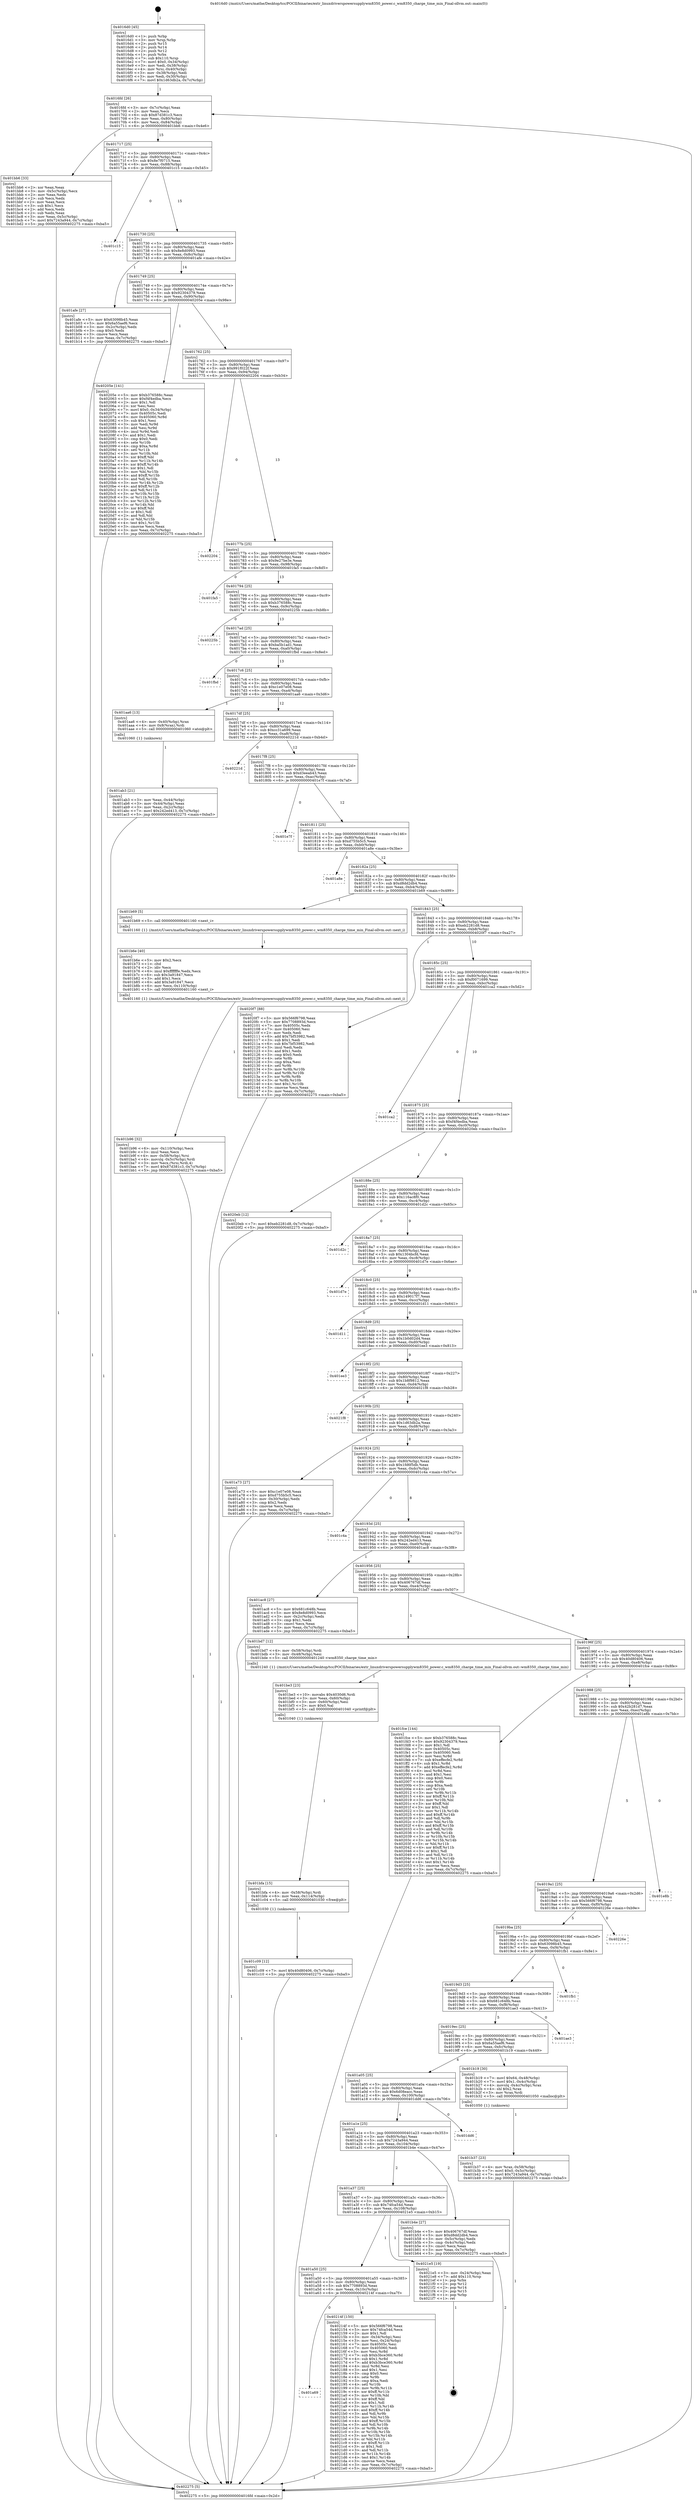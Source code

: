 digraph "0x4016d0" {
  label = "0x4016d0 (/mnt/c/Users/mathe/Desktop/tcc/POCII/binaries/extr_linuxdriverspowersupplywm8350_power.c_wm8350_charge_time_min_Final-ollvm.out::main(0))"
  labelloc = "t"
  node[shape=record]

  Entry [label="",width=0.3,height=0.3,shape=circle,fillcolor=black,style=filled]
  "0x4016fd" [label="{
     0x4016fd [26]\l
     | [instrs]\l
     &nbsp;&nbsp;0x4016fd \<+3\>: mov -0x7c(%rbp),%eax\l
     &nbsp;&nbsp;0x401700 \<+2\>: mov %eax,%ecx\l
     &nbsp;&nbsp;0x401702 \<+6\>: sub $0x87d381c3,%ecx\l
     &nbsp;&nbsp;0x401708 \<+3\>: mov %eax,-0x80(%rbp)\l
     &nbsp;&nbsp;0x40170b \<+6\>: mov %ecx,-0x84(%rbp)\l
     &nbsp;&nbsp;0x401711 \<+6\>: je 0000000000401bb6 \<main+0x4e6\>\l
  }"]
  "0x401bb6" [label="{
     0x401bb6 [33]\l
     | [instrs]\l
     &nbsp;&nbsp;0x401bb6 \<+2\>: xor %eax,%eax\l
     &nbsp;&nbsp;0x401bb8 \<+3\>: mov -0x5c(%rbp),%ecx\l
     &nbsp;&nbsp;0x401bbb \<+2\>: mov %eax,%edx\l
     &nbsp;&nbsp;0x401bbd \<+2\>: sub %ecx,%edx\l
     &nbsp;&nbsp;0x401bbf \<+2\>: mov %eax,%ecx\l
     &nbsp;&nbsp;0x401bc1 \<+3\>: sub $0x1,%ecx\l
     &nbsp;&nbsp;0x401bc4 \<+2\>: add %ecx,%edx\l
     &nbsp;&nbsp;0x401bc6 \<+2\>: sub %edx,%eax\l
     &nbsp;&nbsp;0x401bc8 \<+3\>: mov %eax,-0x5c(%rbp)\l
     &nbsp;&nbsp;0x401bcb \<+7\>: movl $0x7243a944,-0x7c(%rbp)\l
     &nbsp;&nbsp;0x401bd2 \<+5\>: jmp 0000000000402275 \<main+0xba5\>\l
  }"]
  "0x401717" [label="{
     0x401717 [25]\l
     | [instrs]\l
     &nbsp;&nbsp;0x401717 \<+5\>: jmp 000000000040171c \<main+0x4c\>\l
     &nbsp;&nbsp;0x40171c \<+3\>: mov -0x80(%rbp),%eax\l
     &nbsp;&nbsp;0x40171f \<+5\>: sub $0x8e7f0715,%eax\l
     &nbsp;&nbsp;0x401724 \<+6\>: mov %eax,-0x88(%rbp)\l
     &nbsp;&nbsp;0x40172a \<+6\>: je 0000000000401c15 \<main+0x545\>\l
  }"]
  Exit [label="",width=0.3,height=0.3,shape=circle,fillcolor=black,style=filled,peripheries=2]
  "0x401c15" [label="{
     0x401c15\l
  }", style=dashed]
  "0x401730" [label="{
     0x401730 [25]\l
     | [instrs]\l
     &nbsp;&nbsp;0x401730 \<+5\>: jmp 0000000000401735 \<main+0x65\>\l
     &nbsp;&nbsp;0x401735 \<+3\>: mov -0x80(%rbp),%eax\l
     &nbsp;&nbsp;0x401738 \<+5\>: sub $0x8e8d0993,%eax\l
     &nbsp;&nbsp;0x40173d \<+6\>: mov %eax,-0x8c(%rbp)\l
     &nbsp;&nbsp;0x401743 \<+6\>: je 0000000000401afe \<main+0x42e\>\l
  }"]
  "0x401a69" [label="{
     0x401a69\l
  }", style=dashed]
  "0x401afe" [label="{
     0x401afe [27]\l
     | [instrs]\l
     &nbsp;&nbsp;0x401afe \<+5\>: mov $0x63098b45,%eax\l
     &nbsp;&nbsp;0x401b03 \<+5\>: mov $0x6a55aef6,%ecx\l
     &nbsp;&nbsp;0x401b08 \<+3\>: mov -0x2c(%rbp),%edx\l
     &nbsp;&nbsp;0x401b0b \<+3\>: cmp $0x0,%edx\l
     &nbsp;&nbsp;0x401b0e \<+3\>: cmove %ecx,%eax\l
     &nbsp;&nbsp;0x401b11 \<+3\>: mov %eax,-0x7c(%rbp)\l
     &nbsp;&nbsp;0x401b14 \<+5\>: jmp 0000000000402275 \<main+0xba5\>\l
  }"]
  "0x401749" [label="{
     0x401749 [25]\l
     | [instrs]\l
     &nbsp;&nbsp;0x401749 \<+5\>: jmp 000000000040174e \<main+0x7e\>\l
     &nbsp;&nbsp;0x40174e \<+3\>: mov -0x80(%rbp),%eax\l
     &nbsp;&nbsp;0x401751 \<+5\>: sub $0x92304379,%eax\l
     &nbsp;&nbsp;0x401756 \<+6\>: mov %eax,-0x90(%rbp)\l
     &nbsp;&nbsp;0x40175c \<+6\>: je 000000000040205e \<main+0x98e\>\l
  }"]
  "0x40214f" [label="{
     0x40214f [150]\l
     | [instrs]\l
     &nbsp;&nbsp;0x40214f \<+5\>: mov $0x566f6798,%eax\l
     &nbsp;&nbsp;0x402154 \<+5\>: mov $0x74fca54d,%ecx\l
     &nbsp;&nbsp;0x402159 \<+2\>: mov $0x1,%dl\l
     &nbsp;&nbsp;0x40215b \<+3\>: mov -0x34(%rbp),%esi\l
     &nbsp;&nbsp;0x40215e \<+3\>: mov %esi,-0x24(%rbp)\l
     &nbsp;&nbsp;0x402161 \<+7\>: mov 0x40505c,%esi\l
     &nbsp;&nbsp;0x402168 \<+7\>: mov 0x405060,%edi\l
     &nbsp;&nbsp;0x40216f \<+3\>: mov %esi,%r8d\l
     &nbsp;&nbsp;0x402172 \<+7\>: sub $0xb3bce360,%r8d\l
     &nbsp;&nbsp;0x402179 \<+4\>: sub $0x1,%r8d\l
     &nbsp;&nbsp;0x40217d \<+7\>: add $0xb3bce360,%r8d\l
     &nbsp;&nbsp;0x402184 \<+4\>: imul %r8d,%esi\l
     &nbsp;&nbsp;0x402188 \<+3\>: and $0x1,%esi\l
     &nbsp;&nbsp;0x40218b \<+3\>: cmp $0x0,%esi\l
     &nbsp;&nbsp;0x40218e \<+4\>: sete %r9b\l
     &nbsp;&nbsp;0x402192 \<+3\>: cmp $0xa,%edi\l
     &nbsp;&nbsp;0x402195 \<+4\>: setl %r10b\l
     &nbsp;&nbsp;0x402199 \<+3\>: mov %r9b,%r11b\l
     &nbsp;&nbsp;0x40219c \<+4\>: xor $0xff,%r11b\l
     &nbsp;&nbsp;0x4021a0 \<+3\>: mov %r10b,%bl\l
     &nbsp;&nbsp;0x4021a3 \<+3\>: xor $0xff,%bl\l
     &nbsp;&nbsp;0x4021a6 \<+3\>: xor $0x1,%dl\l
     &nbsp;&nbsp;0x4021a9 \<+3\>: mov %r11b,%r14b\l
     &nbsp;&nbsp;0x4021ac \<+4\>: and $0xff,%r14b\l
     &nbsp;&nbsp;0x4021b0 \<+3\>: and %dl,%r9b\l
     &nbsp;&nbsp;0x4021b3 \<+3\>: mov %bl,%r15b\l
     &nbsp;&nbsp;0x4021b6 \<+4\>: and $0xff,%r15b\l
     &nbsp;&nbsp;0x4021ba \<+3\>: and %dl,%r10b\l
     &nbsp;&nbsp;0x4021bd \<+3\>: or %r9b,%r14b\l
     &nbsp;&nbsp;0x4021c0 \<+3\>: or %r10b,%r15b\l
     &nbsp;&nbsp;0x4021c3 \<+3\>: xor %r15b,%r14b\l
     &nbsp;&nbsp;0x4021c6 \<+3\>: or %bl,%r11b\l
     &nbsp;&nbsp;0x4021c9 \<+4\>: xor $0xff,%r11b\l
     &nbsp;&nbsp;0x4021cd \<+3\>: or $0x1,%dl\l
     &nbsp;&nbsp;0x4021d0 \<+3\>: and %dl,%r11b\l
     &nbsp;&nbsp;0x4021d3 \<+3\>: or %r11b,%r14b\l
     &nbsp;&nbsp;0x4021d6 \<+4\>: test $0x1,%r14b\l
     &nbsp;&nbsp;0x4021da \<+3\>: cmovne %ecx,%eax\l
     &nbsp;&nbsp;0x4021dd \<+3\>: mov %eax,-0x7c(%rbp)\l
     &nbsp;&nbsp;0x4021e0 \<+5\>: jmp 0000000000402275 \<main+0xba5\>\l
  }"]
  "0x40205e" [label="{
     0x40205e [141]\l
     | [instrs]\l
     &nbsp;&nbsp;0x40205e \<+5\>: mov $0xb376588c,%eax\l
     &nbsp;&nbsp;0x402063 \<+5\>: mov $0xf4f4edba,%ecx\l
     &nbsp;&nbsp;0x402068 \<+2\>: mov $0x1,%dl\l
     &nbsp;&nbsp;0x40206a \<+2\>: xor %esi,%esi\l
     &nbsp;&nbsp;0x40206c \<+7\>: movl $0x0,-0x34(%rbp)\l
     &nbsp;&nbsp;0x402073 \<+7\>: mov 0x40505c,%edi\l
     &nbsp;&nbsp;0x40207a \<+8\>: mov 0x405060,%r8d\l
     &nbsp;&nbsp;0x402082 \<+3\>: sub $0x1,%esi\l
     &nbsp;&nbsp;0x402085 \<+3\>: mov %edi,%r9d\l
     &nbsp;&nbsp;0x402088 \<+3\>: add %esi,%r9d\l
     &nbsp;&nbsp;0x40208b \<+4\>: imul %r9d,%edi\l
     &nbsp;&nbsp;0x40208f \<+3\>: and $0x1,%edi\l
     &nbsp;&nbsp;0x402092 \<+3\>: cmp $0x0,%edi\l
     &nbsp;&nbsp;0x402095 \<+4\>: sete %r10b\l
     &nbsp;&nbsp;0x402099 \<+4\>: cmp $0xa,%r8d\l
     &nbsp;&nbsp;0x40209d \<+4\>: setl %r11b\l
     &nbsp;&nbsp;0x4020a1 \<+3\>: mov %r10b,%bl\l
     &nbsp;&nbsp;0x4020a4 \<+3\>: xor $0xff,%bl\l
     &nbsp;&nbsp;0x4020a7 \<+3\>: mov %r11b,%r14b\l
     &nbsp;&nbsp;0x4020aa \<+4\>: xor $0xff,%r14b\l
     &nbsp;&nbsp;0x4020ae \<+3\>: xor $0x1,%dl\l
     &nbsp;&nbsp;0x4020b1 \<+3\>: mov %bl,%r15b\l
     &nbsp;&nbsp;0x4020b4 \<+4\>: and $0xff,%r15b\l
     &nbsp;&nbsp;0x4020b8 \<+3\>: and %dl,%r10b\l
     &nbsp;&nbsp;0x4020bb \<+3\>: mov %r14b,%r12b\l
     &nbsp;&nbsp;0x4020be \<+4\>: and $0xff,%r12b\l
     &nbsp;&nbsp;0x4020c2 \<+3\>: and %dl,%r11b\l
     &nbsp;&nbsp;0x4020c5 \<+3\>: or %r10b,%r15b\l
     &nbsp;&nbsp;0x4020c8 \<+3\>: or %r11b,%r12b\l
     &nbsp;&nbsp;0x4020cb \<+3\>: xor %r12b,%r15b\l
     &nbsp;&nbsp;0x4020ce \<+3\>: or %r14b,%bl\l
     &nbsp;&nbsp;0x4020d1 \<+3\>: xor $0xff,%bl\l
     &nbsp;&nbsp;0x4020d4 \<+3\>: or $0x1,%dl\l
     &nbsp;&nbsp;0x4020d7 \<+2\>: and %dl,%bl\l
     &nbsp;&nbsp;0x4020d9 \<+3\>: or %bl,%r15b\l
     &nbsp;&nbsp;0x4020dc \<+4\>: test $0x1,%r15b\l
     &nbsp;&nbsp;0x4020e0 \<+3\>: cmovne %ecx,%eax\l
     &nbsp;&nbsp;0x4020e3 \<+3\>: mov %eax,-0x7c(%rbp)\l
     &nbsp;&nbsp;0x4020e6 \<+5\>: jmp 0000000000402275 \<main+0xba5\>\l
  }"]
  "0x401762" [label="{
     0x401762 [25]\l
     | [instrs]\l
     &nbsp;&nbsp;0x401762 \<+5\>: jmp 0000000000401767 \<main+0x97\>\l
     &nbsp;&nbsp;0x401767 \<+3\>: mov -0x80(%rbp),%eax\l
     &nbsp;&nbsp;0x40176a \<+5\>: sub $0x991f022f,%eax\l
     &nbsp;&nbsp;0x40176f \<+6\>: mov %eax,-0x94(%rbp)\l
     &nbsp;&nbsp;0x401775 \<+6\>: je 0000000000402204 \<main+0xb34\>\l
  }"]
  "0x401a50" [label="{
     0x401a50 [25]\l
     | [instrs]\l
     &nbsp;&nbsp;0x401a50 \<+5\>: jmp 0000000000401a55 \<main+0x385\>\l
     &nbsp;&nbsp;0x401a55 \<+3\>: mov -0x80(%rbp),%eax\l
     &nbsp;&nbsp;0x401a58 \<+5\>: sub $0x7708893d,%eax\l
     &nbsp;&nbsp;0x401a5d \<+6\>: mov %eax,-0x10c(%rbp)\l
     &nbsp;&nbsp;0x401a63 \<+6\>: je 000000000040214f \<main+0xa7f\>\l
  }"]
  "0x402204" [label="{
     0x402204\l
  }", style=dashed]
  "0x40177b" [label="{
     0x40177b [25]\l
     | [instrs]\l
     &nbsp;&nbsp;0x40177b \<+5\>: jmp 0000000000401780 \<main+0xb0\>\l
     &nbsp;&nbsp;0x401780 \<+3\>: mov -0x80(%rbp),%eax\l
     &nbsp;&nbsp;0x401783 \<+5\>: sub $0x9e27be3e,%eax\l
     &nbsp;&nbsp;0x401788 \<+6\>: mov %eax,-0x98(%rbp)\l
     &nbsp;&nbsp;0x40178e \<+6\>: je 0000000000401fa5 \<main+0x8d5\>\l
  }"]
  "0x4021e5" [label="{
     0x4021e5 [19]\l
     | [instrs]\l
     &nbsp;&nbsp;0x4021e5 \<+3\>: mov -0x24(%rbp),%eax\l
     &nbsp;&nbsp;0x4021e8 \<+7\>: add $0x110,%rsp\l
     &nbsp;&nbsp;0x4021ef \<+1\>: pop %rbx\l
     &nbsp;&nbsp;0x4021f0 \<+2\>: pop %r12\l
     &nbsp;&nbsp;0x4021f2 \<+2\>: pop %r14\l
     &nbsp;&nbsp;0x4021f4 \<+2\>: pop %r15\l
     &nbsp;&nbsp;0x4021f6 \<+1\>: pop %rbp\l
     &nbsp;&nbsp;0x4021f7 \<+1\>: ret\l
  }"]
  "0x401fa5" [label="{
     0x401fa5\l
  }", style=dashed]
  "0x401794" [label="{
     0x401794 [25]\l
     | [instrs]\l
     &nbsp;&nbsp;0x401794 \<+5\>: jmp 0000000000401799 \<main+0xc9\>\l
     &nbsp;&nbsp;0x401799 \<+3\>: mov -0x80(%rbp),%eax\l
     &nbsp;&nbsp;0x40179c \<+5\>: sub $0xb376588c,%eax\l
     &nbsp;&nbsp;0x4017a1 \<+6\>: mov %eax,-0x9c(%rbp)\l
     &nbsp;&nbsp;0x4017a7 \<+6\>: je 000000000040225b \<main+0xb8b\>\l
  }"]
  "0x401c09" [label="{
     0x401c09 [12]\l
     | [instrs]\l
     &nbsp;&nbsp;0x401c09 \<+7\>: movl $0x40d80406,-0x7c(%rbp)\l
     &nbsp;&nbsp;0x401c10 \<+5\>: jmp 0000000000402275 \<main+0xba5\>\l
  }"]
  "0x40225b" [label="{
     0x40225b\l
  }", style=dashed]
  "0x4017ad" [label="{
     0x4017ad [25]\l
     | [instrs]\l
     &nbsp;&nbsp;0x4017ad \<+5\>: jmp 00000000004017b2 \<main+0xe2\>\l
     &nbsp;&nbsp;0x4017b2 \<+3\>: mov -0x80(%rbp),%eax\l
     &nbsp;&nbsp;0x4017b5 \<+5\>: sub $0xba5b1ad1,%eax\l
     &nbsp;&nbsp;0x4017ba \<+6\>: mov %eax,-0xa0(%rbp)\l
     &nbsp;&nbsp;0x4017c0 \<+6\>: je 0000000000401fbd \<main+0x8ed\>\l
  }"]
  "0x401bfa" [label="{
     0x401bfa [15]\l
     | [instrs]\l
     &nbsp;&nbsp;0x401bfa \<+4\>: mov -0x58(%rbp),%rdi\l
     &nbsp;&nbsp;0x401bfe \<+6\>: mov %eax,-0x114(%rbp)\l
     &nbsp;&nbsp;0x401c04 \<+5\>: call 0000000000401030 \<free@plt\>\l
     | [calls]\l
     &nbsp;&nbsp;0x401030 \{1\} (unknown)\l
  }"]
  "0x401fbd" [label="{
     0x401fbd\l
  }", style=dashed]
  "0x4017c6" [label="{
     0x4017c6 [25]\l
     | [instrs]\l
     &nbsp;&nbsp;0x4017c6 \<+5\>: jmp 00000000004017cb \<main+0xfb\>\l
     &nbsp;&nbsp;0x4017cb \<+3\>: mov -0x80(%rbp),%eax\l
     &nbsp;&nbsp;0x4017ce \<+5\>: sub $0xc1e07e08,%eax\l
     &nbsp;&nbsp;0x4017d3 \<+6\>: mov %eax,-0xa4(%rbp)\l
     &nbsp;&nbsp;0x4017d9 \<+6\>: je 0000000000401aa6 \<main+0x3d6\>\l
  }"]
  "0x401be3" [label="{
     0x401be3 [23]\l
     | [instrs]\l
     &nbsp;&nbsp;0x401be3 \<+10\>: movabs $0x4030d6,%rdi\l
     &nbsp;&nbsp;0x401bed \<+3\>: mov %eax,-0x60(%rbp)\l
     &nbsp;&nbsp;0x401bf0 \<+3\>: mov -0x60(%rbp),%esi\l
     &nbsp;&nbsp;0x401bf3 \<+2\>: mov $0x0,%al\l
     &nbsp;&nbsp;0x401bf5 \<+5\>: call 0000000000401040 \<printf@plt\>\l
     | [calls]\l
     &nbsp;&nbsp;0x401040 \{1\} (unknown)\l
  }"]
  "0x401aa6" [label="{
     0x401aa6 [13]\l
     | [instrs]\l
     &nbsp;&nbsp;0x401aa6 \<+4\>: mov -0x40(%rbp),%rax\l
     &nbsp;&nbsp;0x401aaa \<+4\>: mov 0x8(%rax),%rdi\l
     &nbsp;&nbsp;0x401aae \<+5\>: call 0000000000401060 \<atoi@plt\>\l
     | [calls]\l
     &nbsp;&nbsp;0x401060 \{1\} (unknown)\l
  }"]
  "0x4017df" [label="{
     0x4017df [25]\l
     | [instrs]\l
     &nbsp;&nbsp;0x4017df \<+5\>: jmp 00000000004017e4 \<main+0x114\>\l
     &nbsp;&nbsp;0x4017e4 \<+3\>: mov -0x80(%rbp),%eax\l
     &nbsp;&nbsp;0x4017e7 \<+5\>: sub $0xcc31a699,%eax\l
     &nbsp;&nbsp;0x4017ec \<+6\>: mov %eax,-0xa8(%rbp)\l
     &nbsp;&nbsp;0x4017f2 \<+6\>: je 000000000040221d \<main+0xb4d\>\l
  }"]
  "0x401b96" [label="{
     0x401b96 [32]\l
     | [instrs]\l
     &nbsp;&nbsp;0x401b96 \<+6\>: mov -0x110(%rbp),%ecx\l
     &nbsp;&nbsp;0x401b9c \<+3\>: imul %eax,%ecx\l
     &nbsp;&nbsp;0x401b9f \<+4\>: mov -0x58(%rbp),%rsi\l
     &nbsp;&nbsp;0x401ba3 \<+4\>: movslq -0x5c(%rbp),%rdi\l
     &nbsp;&nbsp;0x401ba7 \<+3\>: mov %ecx,(%rsi,%rdi,4)\l
     &nbsp;&nbsp;0x401baa \<+7\>: movl $0x87d381c3,-0x7c(%rbp)\l
     &nbsp;&nbsp;0x401bb1 \<+5\>: jmp 0000000000402275 \<main+0xba5\>\l
  }"]
  "0x40221d" [label="{
     0x40221d\l
  }", style=dashed]
  "0x4017f8" [label="{
     0x4017f8 [25]\l
     | [instrs]\l
     &nbsp;&nbsp;0x4017f8 \<+5\>: jmp 00000000004017fd \<main+0x12d\>\l
     &nbsp;&nbsp;0x4017fd \<+3\>: mov -0x80(%rbp),%eax\l
     &nbsp;&nbsp;0x401800 \<+5\>: sub $0xd3eeab43,%eax\l
     &nbsp;&nbsp;0x401805 \<+6\>: mov %eax,-0xac(%rbp)\l
     &nbsp;&nbsp;0x40180b \<+6\>: je 0000000000401e7f \<main+0x7af\>\l
  }"]
  "0x401b6e" [label="{
     0x401b6e [40]\l
     | [instrs]\l
     &nbsp;&nbsp;0x401b6e \<+5\>: mov $0x2,%ecx\l
     &nbsp;&nbsp;0x401b73 \<+1\>: cltd\l
     &nbsp;&nbsp;0x401b74 \<+2\>: idiv %ecx\l
     &nbsp;&nbsp;0x401b76 \<+6\>: imul $0xfffffffe,%edx,%ecx\l
     &nbsp;&nbsp;0x401b7c \<+6\>: sub $0x3a91847,%ecx\l
     &nbsp;&nbsp;0x401b82 \<+3\>: add $0x1,%ecx\l
     &nbsp;&nbsp;0x401b85 \<+6\>: add $0x3a91847,%ecx\l
     &nbsp;&nbsp;0x401b8b \<+6\>: mov %ecx,-0x110(%rbp)\l
     &nbsp;&nbsp;0x401b91 \<+5\>: call 0000000000401160 \<next_i\>\l
     | [calls]\l
     &nbsp;&nbsp;0x401160 \{1\} (/mnt/c/Users/mathe/Desktop/tcc/POCII/binaries/extr_linuxdriverspowersupplywm8350_power.c_wm8350_charge_time_min_Final-ollvm.out::next_i)\l
  }"]
  "0x401e7f" [label="{
     0x401e7f\l
  }", style=dashed]
  "0x401811" [label="{
     0x401811 [25]\l
     | [instrs]\l
     &nbsp;&nbsp;0x401811 \<+5\>: jmp 0000000000401816 \<main+0x146\>\l
     &nbsp;&nbsp;0x401816 \<+3\>: mov -0x80(%rbp),%eax\l
     &nbsp;&nbsp;0x401819 \<+5\>: sub $0xd755b5c5,%eax\l
     &nbsp;&nbsp;0x40181e \<+6\>: mov %eax,-0xb0(%rbp)\l
     &nbsp;&nbsp;0x401824 \<+6\>: je 0000000000401a8e \<main+0x3be\>\l
  }"]
  "0x401a37" [label="{
     0x401a37 [25]\l
     | [instrs]\l
     &nbsp;&nbsp;0x401a37 \<+5\>: jmp 0000000000401a3c \<main+0x36c\>\l
     &nbsp;&nbsp;0x401a3c \<+3\>: mov -0x80(%rbp),%eax\l
     &nbsp;&nbsp;0x401a3f \<+5\>: sub $0x74fca54d,%eax\l
     &nbsp;&nbsp;0x401a44 \<+6\>: mov %eax,-0x108(%rbp)\l
     &nbsp;&nbsp;0x401a4a \<+6\>: je 00000000004021e5 \<main+0xb15\>\l
  }"]
  "0x401a8e" [label="{
     0x401a8e\l
  }", style=dashed]
  "0x40182a" [label="{
     0x40182a [25]\l
     | [instrs]\l
     &nbsp;&nbsp;0x40182a \<+5\>: jmp 000000000040182f \<main+0x15f\>\l
     &nbsp;&nbsp;0x40182f \<+3\>: mov -0x80(%rbp),%eax\l
     &nbsp;&nbsp;0x401832 \<+5\>: sub $0xd8dd2db4,%eax\l
     &nbsp;&nbsp;0x401837 \<+6\>: mov %eax,-0xb4(%rbp)\l
     &nbsp;&nbsp;0x40183d \<+6\>: je 0000000000401b69 \<main+0x499\>\l
  }"]
  "0x401b4e" [label="{
     0x401b4e [27]\l
     | [instrs]\l
     &nbsp;&nbsp;0x401b4e \<+5\>: mov $0x406767df,%eax\l
     &nbsp;&nbsp;0x401b53 \<+5\>: mov $0xd8dd2db4,%ecx\l
     &nbsp;&nbsp;0x401b58 \<+3\>: mov -0x5c(%rbp),%edx\l
     &nbsp;&nbsp;0x401b5b \<+3\>: cmp -0x4c(%rbp),%edx\l
     &nbsp;&nbsp;0x401b5e \<+3\>: cmovl %ecx,%eax\l
     &nbsp;&nbsp;0x401b61 \<+3\>: mov %eax,-0x7c(%rbp)\l
     &nbsp;&nbsp;0x401b64 \<+5\>: jmp 0000000000402275 \<main+0xba5\>\l
  }"]
  "0x401b69" [label="{
     0x401b69 [5]\l
     | [instrs]\l
     &nbsp;&nbsp;0x401b69 \<+5\>: call 0000000000401160 \<next_i\>\l
     | [calls]\l
     &nbsp;&nbsp;0x401160 \{1\} (/mnt/c/Users/mathe/Desktop/tcc/POCII/binaries/extr_linuxdriverspowersupplywm8350_power.c_wm8350_charge_time_min_Final-ollvm.out::next_i)\l
  }"]
  "0x401843" [label="{
     0x401843 [25]\l
     | [instrs]\l
     &nbsp;&nbsp;0x401843 \<+5\>: jmp 0000000000401848 \<main+0x178\>\l
     &nbsp;&nbsp;0x401848 \<+3\>: mov -0x80(%rbp),%eax\l
     &nbsp;&nbsp;0x40184b \<+5\>: sub $0xeb2281d8,%eax\l
     &nbsp;&nbsp;0x401850 \<+6\>: mov %eax,-0xb8(%rbp)\l
     &nbsp;&nbsp;0x401856 \<+6\>: je 00000000004020f7 \<main+0xa27\>\l
  }"]
  "0x401a1e" [label="{
     0x401a1e [25]\l
     | [instrs]\l
     &nbsp;&nbsp;0x401a1e \<+5\>: jmp 0000000000401a23 \<main+0x353\>\l
     &nbsp;&nbsp;0x401a23 \<+3\>: mov -0x80(%rbp),%eax\l
     &nbsp;&nbsp;0x401a26 \<+5\>: sub $0x7243a944,%eax\l
     &nbsp;&nbsp;0x401a2b \<+6\>: mov %eax,-0x104(%rbp)\l
     &nbsp;&nbsp;0x401a31 \<+6\>: je 0000000000401b4e \<main+0x47e\>\l
  }"]
  "0x4020f7" [label="{
     0x4020f7 [88]\l
     | [instrs]\l
     &nbsp;&nbsp;0x4020f7 \<+5\>: mov $0x566f6798,%eax\l
     &nbsp;&nbsp;0x4020fc \<+5\>: mov $0x7708893d,%ecx\l
     &nbsp;&nbsp;0x402101 \<+7\>: mov 0x40505c,%edx\l
     &nbsp;&nbsp;0x402108 \<+7\>: mov 0x405060,%esi\l
     &nbsp;&nbsp;0x40210f \<+2\>: mov %edx,%edi\l
     &nbsp;&nbsp;0x402111 \<+6\>: add $0x7bf53982,%edi\l
     &nbsp;&nbsp;0x402117 \<+3\>: sub $0x1,%edi\l
     &nbsp;&nbsp;0x40211a \<+6\>: sub $0x7bf53982,%edi\l
     &nbsp;&nbsp;0x402120 \<+3\>: imul %edi,%edx\l
     &nbsp;&nbsp;0x402123 \<+3\>: and $0x1,%edx\l
     &nbsp;&nbsp;0x402126 \<+3\>: cmp $0x0,%edx\l
     &nbsp;&nbsp;0x402129 \<+4\>: sete %r8b\l
     &nbsp;&nbsp;0x40212d \<+3\>: cmp $0xa,%esi\l
     &nbsp;&nbsp;0x402130 \<+4\>: setl %r9b\l
     &nbsp;&nbsp;0x402134 \<+3\>: mov %r8b,%r10b\l
     &nbsp;&nbsp;0x402137 \<+3\>: and %r9b,%r10b\l
     &nbsp;&nbsp;0x40213a \<+3\>: xor %r9b,%r8b\l
     &nbsp;&nbsp;0x40213d \<+3\>: or %r8b,%r10b\l
     &nbsp;&nbsp;0x402140 \<+4\>: test $0x1,%r10b\l
     &nbsp;&nbsp;0x402144 \<+3\>: cmovne %ecx,%eax\l
     &nbsp;&nbsp;0x402147 \<+3\>: mov %eax,-0x7c(%rbp)\l
     &nbsp;&nbsp;0x40214a \<+5\>: jmp 0000000000402275 \<main+0xba5\>\l
  }"]
  "0x40185c" [label="{
     0x40185c [25]\l
     | [instrs]\l
     &nbsp;&nbsp;0x40185c \<+5\>: jmp 0000000000401861 \<main+0x191\>\l
     &nbsp;&nbsp;0x401861 \<+3\>: mov -0x80(%rbp),%eax\l
     &nbsp;&nbsp;0x401864 \<+5\>: sub $0xf0071699,%eax\l
     &nbsp;&nbsp;0x401869 \<+6\>: mov %eax,-0xbc(%rbp)\l
     &nbsp;&nbsp;0x40186f \<+6\>: je 0000000000401ca2 \<main+0x5d2\>\l
  }"]
  "0x401dd6" [label="{
     0x401dd6\l
  }", style=dashed]
  "0x401ca2" [label="{
     0x401ca2\l
  }", style=dashed]
  "0x401875" [label="{
     0x401875 [25]\l
     | [instrs]\l
     &nbsp;&nbsp;0x401875 \<+5\>: jmp 000000000040187a \<main+0x1aa\>\l
     &nbsp;&nbsp;0x40187a \<+3\>: mov -0x80(%rbp),%eax\l
     &nbsp;&nbsp;0x40187d \<+5\>: sub $0xf4f4edba,%eax\l
     &nbsp;&nbsp;0x401882 \<+6\>: mov %eax,-0xc0(%rbp)\l
     &nbsp;&nbsp;0x401888 \<+6\>: je 00000000004020eb \<main+0xa1b\>\l
  }"]
  "0x401b37" [label="{
     0x401b37 [23]\l
     | [instrs]\l
     &nbsp;&nbsp;0x401b37 \<+4\>: mov %rax,-0x58(%rbp)\l
     &nbsp;&nbsp;0x401b3b \<+7\>: movl $0x0,-0x5c(%rbp)\l
     &nbsp;&nbsp;0x401b42 \<+7\>: movl $0x7243a944,-0x7c(%rbp)\l
     &nbsp;&nbsp;0x401b49 \<+5\>: jmp 0000000000402275 \<main+0xba5\>\l
  }"]
  "0x4020eb" [label="{
     0x4020eb [12]\l
     | [instrs]\l
     &nbsp;&nbsp;0x4020eb \<+7\>: movl $0xeb2281d8,-0x7c(%rbp)\l
     &nbsp;&nbsp;0x4020f2 \<+5\>: jmp 0000000000402275 \<main+0xba5\>\l
  }"]
  "0x40188e" [label="{
     0x40188e [25]\l
     | [instrs]\l
     &nbsp;&nbsp;0x40188e \<+5\>: jmp 0000000000401893 \<main+0x1c3\>\l
     &nbsp;&nbsp;0x401893 \<+3\>: mov -0x80(%rbp),%eax\l
     &nbsp;&nbsp;0x401896 \<+5\>: sub $0x116ac8f0,%eax\l
     &nbsp;&nbsp;0x40189b \<+6\>: mov %eax,-0xc4(%rbp)\l
     &nbsp;&nbsp;0x4018a1 \<+6\>: je 0000000000401d2c \<main+0x65c\>\l
  }"]
  "0x401a05" [label="{
     0x401a05 [25]\l
     | [instrs]\l
     &nbsp;&nbsp;0x401a05 \<+5\>: jmp 0000000000401a0a \<main+0x33a\>\l
     &nbsp;&nbsp;0x401a0a \<+3\>: mov -0x80(%rbp),%eax\l
     &nbsp;&nbsp;0x401a0d \<+5\>: sub $0x6d08eacc,%eax\l
     &nbsp;&nbsp;0x401a12 \<+6\>: mov %eax,-0x100(%rbp)\l
     &nbsp;&nbsp;0x401a18 \<+6\>: je 0000000000401dd6 \<main+0x706\>\l
  }"]
  "0x401d2c" [label="{
     0x401d2c\l
  }", style=dashed]
  "0x4018a7" [label="{
     0x4018a7 [25]\l
     | [instrs]\l
     &nbsp;&nbsp;0x4018a7 \<+5\>: jmp 00000000004018ac \<main+0x1dc\>\l
     &nbsp;&nbsp;0x4018ac \<+3\>: mov -0x80(%rbp),%eax\l
     &nbsp;&nbsp;0x4018af \<+5\>: sub $0x1304bcfd,%eax\l
     &nbsp;&nbsp;0x4018b4 \<+6\>: mov %eax,-0xc8(%rbp)\l
     &nbsp;&nbsp;0x4018ba \<+6\>: je 0000000000401d7e \<main+0x6ae\>\l
  }"]
  "0x401b19" [label="{
     0x401b19 [30]\l
     | [instrs]\l
     &nbsp;&nbsp;0x401b19 \<+7\>: movl $0x64,-0x48(%rbp)\l
     &nbsp;&nbsp;0x401b20 \<+7\>: movl $0x1,-0x4c(%rbp)\l
     &nbsp;&nbsp;0x401b27 \<+4\>: movslq -0x4c(%rbp),%rax\l
     &nbsp;&nbsp;0x401b2b \<+4\>: shl $0x2,%rax\l
     &nbsp;&nbsp;0x401b2f \<+3\>: mov %rax,%rdi\l
     &nbsp;&nbsp;0x401b32 \<+5\>: call 0000000000401050 \<malloc@plt\>\l
     | [calls]\l
     &nbsp;&nbsp;0x401050 \{1\} (unknown)\l
  }"]
  "0x401d7e" [label="{
     0x401d7e\l
  }", style=dashed]
  "0x4018c0" [label="{
     0x4018c0 [25]\l
     | [instrs]\l
     &nbsp;&nbsp;0x4018c0 \<+5\>: jmp 00000000004018c5 \<main+0x1f5\>\l
     &nbsp;&nbsp;0x4018c5 \<+3\>: mov -0x80(%rbp),%eax\l
     &nbsp;&nbsp;0x4018c8 \<+5\>: sub $0x149017f7,%eax\l
     &nbsp;&nbsp;0x4018cd \<+6\>: mov %eax,-0xcc(%rbp)\l
     &nbsp;&nbsp;0x4018d3 \<+6\>: je 0000000000401d11 \<main+0x641\>\l
  }"]
  "0x4019ec" [label="{
     0x4019ec [25]\l
     | [instrs]\l
     &nbsp;&nbsp;0x4019ec \<+5\>: jmp 00000000004019f1 \<main+0x321\>\l
     &nbsp;&nbsp;0x4019f1 \<+3\>: mov -0x80(%rbp),%eax\l
     &nbsp;&nbsp;0x4019f4 \<+5\>: sub $0x6a55aef6,%eax\l
     &nbsp;&nbsp;0x4019f9 \<+6\>: mov %eax,-0xfc(%rbp)\l
     &nbsp;&nbsp;0x4019ff \<+6\>: je 0000000000401b19 \<main+0x449\>\l
  }"]
  "0x401d11" [label="{
     0x401d11\l
  }", style=dashed]
  "0x4018d9" [label="{
     0x4018d9 [25]\l
     | [instrs]\l
     &nbsp;&nbsp;0x4018d9 \<+5\>: jmp 00000000004018de \<main+0x20e\>\l
     &nbsp;&nbsp;0x4018de \<+3\>: mov -0x80(%rbp),%eax\l
     &nbsp;&nbsp;0x4018e1 \<+5\>: sub $0x1b0d02d4,%eax\l
     &nbsp;&nbsp;0x4018e6 \<+6\>: mov %eax,-0xd0(%rbp)\l
     &nbsp;&nbsp;0x4018ec \<+6\>: je 0000000000401ee3 \<main+0x813\>\l
  }"]
  "0x401ae3" [label="{
     0x401ae3\l
  }", style=dashed]
  "0x401ee3" [label="{
     0x401ee3\l
  }", style=dashed]
  "0x4018f2" [label="{
     0x4018f2 [25]\l
     | [instrs]\l
     &nbsp;&nbsp;0x4018f2 \<+5\>: jmp 00000000004018f7 \<main+0x227\>\l
     &nbsp;&nbsp;0x4018f7 \<+3\>: mov -0x80(%rbp),%eax\l
     &nbsp;&nbsp;0x4018fa \<+5\>: sub $0x1b8f9812,%eax\l
     &nbsp;&nbsp;0x4018ff \<+6\>: mov %eax,-0xd4(%rbp)\l
     &nbsp;&nbsp;0x401905 \<+6\>: je 00000000004021f8 \<main+0xb28\>\l
  }"]
  "0x4019d3" [label="{
     0x4019d3 [25]\l
     | [instrs]\l
     &nbsp;&nbsp;0x4019d3 \<+5\>: jmp 00000000004019d8 \<main+0x308\>\l
     &nbsp;&nbsp;0x4019d8 \<+3\>: mov -0x80(%rbp),%eax\l
     &nbsp;&nbsp;0x4019db \<+5\>: sub $0x681c648b,%eax\l
     &nbsp;&nbsp;0x4019e0 \<+6\>: mov %eax,-0xf8(%rbp)\l
     &nbsp;&nbsp;0x4019e6 \<+6\>: je 0000000000401ae3 \<main+0x413\>\l
  }"]
  "0x4021f8" [label="{
     0x4021f8\l
  }", style=dashed]
  "0x40190b" [label="{
     0x40190b [25]\l
     | [instrs]\l
     &nbsp;&nbsp;0x40190b \<+5\>: jmp 0000000000401910 \<main+0x240\>\l
     &nbsp;&nbsp;0x401910 \<+3\>: mov -0x80(%rbp),%eax\l
     &nbsp;&nbsp;0x401913 \<+5\>: sub $0x1d63db2a,%eax\l
     &nbsp;&nbsp;0x401918 \<+6\>: mov %eax,-0xd8(%rbp)\l
     &nbsp;&nbsp;0x40191e \<+6\>: je 0000000000401a73 \<main+0x3a3\>\l
  }"]
  "0x401fb1" [label="{
     0x401fb1\l
  }", style=dashed]
  "0x401a73" [label="{
     0x401a73 [27]\l
     | [instrs]\l
     &nbsp;&nbsp;0x401a73 \<+5\>: mov $0xc1e07e08,%eax\l
     &nbsp;&nbsp;0x401a78 \<+5\>: mov $0xd755b5c5,%ecx\l
     &nbsp;&nbsp;0x401a7d \<+3\>: mov -0x30(%rbp),%edx\l
     &nbsp;&nbsp;0x401a80 \<+3\>: cmp $0x2,%edx\l
     &nbsp;&nbsp;0x401a83 \<+3\>: cmovne %ecx,%eax\l
     &nbsp;&nbsp;0x401a86 \<+3\>: mov %eax,-0x7c(%rbp)\l
     &nbsp;&nbsp;0x401a89 \<+5\>: jmp 0000000000402275 \<main+0xba5\>\l
  }"]
  "0x401924" [label="{
     0x401924 [25]\l
     | [instrs]\l
     &nbsp;&nbsp;0x401924 \<+5\>: jmp 0000000000401929 \<main+0x259\>\l
     &nbsp;&nbsp;0x401929 \<+3\>: mov -0x80(%rbp),%eax\l
     &nbsp;&nbsp;0x40192c \<+5\>: sub $0x1fd6f5db,%eax\l
     &nbsp;&nbsp;0x401931 \<+6\>: mov %eax,-0xdc(%rbp)\l
     &nbsp;&nbsp;0x401937 \<+6\>: je 0000000000401c4a \<main+0x57a\>\l
  }"]
  "0x402275" [label="{
     0x402275 [5]\l
     | [instrs]\l
     &nbsp;&nbsp;0x402275 \<+5\>: jmp 00000000004016fd \<main+0x2d\>\l
  }"]
  "0x4016d0" [label="{
     0x4016d0 [45]\l
     | [instrs]\l
     &nbsp;&nbsp;0x4016d0 \<+1\>: push %rbp\l
     &nbsp;&nbsp;0x4016d1 \<+3\>: mov %rsp,%rbp\l
     &nbsp;&nbsp;0x4016d4 \<+2\>: push %r15\l
     &nbsp;&nbsp;0x4016d6 \<+2\>: push %r14\l
     &nbsp;&nbsp;0x4016d8 \<+2\>: push %r12\l
     &nbsp;&nbsp;0x4016da \<+1\>: push %rbx\l
     &nbsp;&nbsp;0x4016db \<+7\>: sub $0x110,%rsp\l
     &nbsp;&nbsp;0x4016e2 \<+7\>: movl $0x0,-0x34(%rbp)\l
     &nbsp;&nbsp;0x4016e9 \<+3\>: mov %edi,-0x38(%rbp)\l
     &nbsp;&nbsp;0x4016ec \<+4\>: mov %rsi,-0x40(%rbp)\l
     &nbsp;&nbsp;0x4016f0 \<+3\>: mov -0x38(%rbp),%edi\l
     &nbsp;&nbsp;0x4016f3 \<+3\>: mov %edi,-0x30(%rbp)\l
     &nbsp;&nbsp;0x4016f6 \<+7\>: movl $0x1d63db2a,-0x7c(%rbp)\l
  }"]
  "0x401ab3" [label="{
     0x401ab3 [21]\l
     | [instrs]\l
     &nbsp;&nbsp;0x401ab3 \<+3\>: mov %eax,-0x44(%rbp)\l
     &nbsp;&nbsp;0x401ab6 \<+3\>: mov -0x44(%rbp),%eax\l
     &nbsp;&nbsp;0x401ab9 \<+3\>: mov %eax,-0x2c(%rbp)\l
     &nbsp;&nbsp;0x401abc \<+7\>: movl $0x242ed413,-0x7c(%rbp)\l
     &nbsp;&nbsp;0x401ac3 \<+5\>: jmp 0000000000402275 \<main+0xba5\>\l
  }"]
  "0x4019ba" [label="{
     0x4019ba [25]\l
     | [instrs]\l
     &nbsp;&nbsp;0x4019ba \<+5\>: jmp 00000000004019bf \<main+0x2ef\>\l
     &nbsp;&nbsp;0x4019bf \<+3\>: mov -0x80(%rbp),%eax\l
     &nbsp;&nbsp;0x4019c2 \<+5\>: sub $0x63098b45,%eax\l
     &nbsp;&nbsp;0x4019c7 \<+6\>: mov %eax,-0xf4(%rbp)\l
     &nbsp;&nbsp;0x4019cd \<+6\>: je 0000000000401fb1 \<main+0x8e1\>\l
  }"]
  "0x401c4a" [label="{
     0x401c4a\l
  }", style=dashed]
  "0x40193d" [label="{
     0x40193d [25]\l
     | [instrs]\l
     &nbsp;&nbsp;0x40193d \<+5\>: jmp 0000000000401942 \<main+0x272\>\l
     &nbsp;&nbsp;0x401942 \<+3\>: mov -0x80(%rbp),%eax\l
     &nbsp;&nbsp;0x401945 \<+5\>: sub $0x242ed413,%eax\l
     &nbsp;&nbsp;0x40194a \<+6\>: mov %eax,-0xe0(%rbp)\l
     &nbsp;&nbsp;0x401950 \<+6\>: je 0000000000401ac8 \<main+0x3f8\>\l
  }"]
  "0x40226e" [label="{
     0x40226e\l
  }", style=dashed]
  "0x401ac8" [label="{
     0x401ac8 [27]\l
     | [instrs]\l
     &nbsp;&nbsp;0x401ac8 \<+5\>: mov $0x681c648b,%eax\l
     &nbsp;&nbsp;0x401acd \<+5\>: mov $0x8e8d0993,%ecx\l
     &nbsp;&nbsp;0x401ad2 \<+3\>: mov -0x2c(%rbp),%edx\l
     &nbsp;&nbsp;0x401ad5 \<+3\>: cmp $0x1,%edx\l
     &nbsp;&nbsp;0x401ad8 \<+3\>: cmovl %ecx,%eax\l
     &nbsp;&nbsp;0x401adb \<+3\>: mov %eax,-0x7c(%rbp)\l
     &nbsp;&nbsp;0x401ade \<+5\>: jmp 0000000000402275 \<main+0xba5\>\l
  }"]
  "0x401956" [label="{
     0x401956 [25]\l
     | [instrs]\l
     &nbsp;&nbsp;0x401956 \<+5\>: jmp 000000000040195b \<main+0x28b\>\l
     &nbsp;&nbsp;0x40195b \<+3\>: mov -0x80(%rbp),%eax\l
     &nbsp;&nbsp;0x40195e \<+5\>: sub $0x406767df,%eax\l
     &nbsp;&nbsp;0x401963 \<+6\>: mov %eax,-0xe4(%rbp)\l
     &nbsp;&nbsp;0x401969 \<+6\>: je 0000000000401bd7 \<main+0x507\>\l
  }"]
  "0x4019a1" [label="{
     0x4019a1 [25]\l
     | [instrs]\l
     &nbsp;&nbsp;0x4019a1 \<+5\>: jmp 00000000004019a6 \<main+0x2d6\>\l
     &nbsp;&nbsp;0x4019a6 \<+3\>: mov -0x80(%rbp),%eax\l
     &nbsp;&nbsp;0x4019a9 \<+5\>: sub $0x566f6798,%eax\l
     &nbsp;&nbsp;0x4019ae \<+6\>: mov %eax,-0xf0(%rbp)\l
     &nbsp;&nbsp;0x4019b4 \<+6\>: je 000000000040226e \<main+0xb9e\>\l
  }"]
  "0x401bd7" [label="{
     0x401bd7 [12]\l
     | [instrs]\l
     &nbsp;&nbsp;0x401bd7 \<+4\>: mov -0x58(%rbp),%rdi\l
     &nbsp;&nbsp;0x401bdb \<+3\>: mov -0x48(%rbp),%esi\l
     &nbsp;&nbsp;0x401bde \<+5\>: call 0000000000401240 \<wm8350_charge_time_min\>\l
     | [calls]\l
     &nbsp;&nbsp;0x401240 \{1\} (/mnt/c/Users/mathe/Desktop/tcc/POCII/binaries/extr_linuxdriverspowersupplywm8350_power.c_wm8350_charge_time_min_Final-ollvm.out::wm8350_charge_time_min)\l
  }"]
  "0x40196f" [label="{
     0x40196f [25]\l
     | [instrs]\l
     &nbsp;&nbsp;0x40196f \<+5\>: jmp 0000000000401974 \<main+0x2a4\>\l
     &nbsp;&nbsp;0x401974 \<+3\>: mov -0x80(%rbp),%eax\l
     &nbsp;&nbsp;0x401977 \<+5\>: sub $0x40d80406,%eax\l
     &nbsp;&nbsp;0x40197c \<+6\>: mov %eax,-0xe8(%rbp)\l
     &nbsp;&nbsp;0x401982 \<+6\>: je 0000000000401fce \<main+0x8fe\>\l
  }"]
  "0x401e8b" [label="{
     0x401e8b\l
  }", style=dashed]
  "0x401fce" [label="{
     0x401fce [144]\l
     | [instrs]\l
     &nbsp;&nbsp;0x401fce \<+5\>: mov $0xb376588c,%eax\l
     &nbsp;&nbsp;0x401fd3 \<+5\>: mov $0x92304379,%ecx\l
     &nbsp;&nbsp;0x401fd8 \<+2\>: mov $0x1,%dl\l
     &nbsp;&nbsp;0x401fda \<+7\>: mov 0x40505c,%esi\l
     &nbsp;&nbsp;0x401fe1 \<+7\>: mov 0x405060,%edi\l
     &nbsp;&nbsp;0x401fe8 \<+3\>: mov %esi,%r8d\l
     &nbsp;&nbsp;0x401feb \<+7\>: sub $0xeffecfe2,%r8d\l
     &nbsp;&nbsp;0x401ff2 \<+4\>: sub $0x1,%r8d\l
     &nbsp;&nbsp;0x401ff6 \<+7\>: add $0xeffecfe2,%r8d\l
     &nbsp;&nbsp;0x401ffd \<+4\>: imul %r8d,%esi\l
     &nbsp;&nbsp;0x402001 \<+3\>: and $0x1,%esi\l
     &nbsp;&nbsp;0x402004 \<+3\>: cmp $0x0,%esi\l
     &nbsp;&nbsp;0x402007 \<+4\>: sete %r9b\l
     &nbsp;&nbsp;0x40200b \<+3\>: cmp $0xa,%edi\l
     &nbsp;&nbsp;0x40200e \<+4\>: setl %r10b\l
     &nbsp;&nbsp;0x402012 \<+3\>: mov %r9b,%r11b\l
     &nbsp;&nbsp;0x402015 \<+4\>: xor $0xff,%r11b\l
     &nbsp;&nbsp;0x402019 \<+3\>: mov %r10b,%bl\l
     &nbsp;&nbsp;0x40201c \<+3\>: xor $0xff,%bl\l
     &nbsp;&nbsp;0x40201f \<+3\>: xor $0x1,%dl\l
     &nbsp;&nbsp;0x402022 \<+3\>: mov %r11b,%r14b\l
     &nbsp;&nbsp;0x402025 \<+4\>: and $0xff,%r14b\l
     &nbsp;&nbsp;0x402029 \<+3\>: and %dl,%r9b\l
     &nbsp;&nbsp;0x40202c \<+3\>: mov %bl,%r15b\l
     &nbsp;&nbsp;0x40202f \<+4\>: and $0xff,%r15b\l
     &nbsp;&nbsp;0x402033 \<+3\>: and %dl,%r10b\l
     &nbsp;&nbsp;0x402036 \<+3\>: or %r9b,%r14b\l
     &nbsp;&nbsp;0x402039 \<+3\>: or %r10b,%r15b\l
     &nbsp;&nbsp;0x40203c \<+3\>: xor %r15b,%r14b\l
     &nbsp;&nbsp;0x40203f \<+3\>: or %bl,%r11b\l
     &nbsp;&nbsp;0x402042 \<+4\>: xor $0xff,%r11b\l
     &nbsp;&nbsp;0x402046 \<+3\>: or $0x1,%dl\l
     &nbsp;&nbsp;0x402049 \<+3\>: and %dl,%r11b\l
     &nbsp;&nbsp;0x40204c \<+3\>: or %r11b,%r14b\l
     &nbsp;&nbsp;0x40204f \<+4\>: test $0x1,%r14b\l
     &nbsp;&nbsp;0x402053 \<+3\>: cmovne %ecx,%eax\l
     &nbsp;&nbsp;0x402056 \<+3\>: mov %eax,-0x7c(%rbp)\l
     &nbsp;&nbsp;0x402059 \<+5\>: jmp 0000000000402275 \<main+0xba5\>\l
  }"]
  "0x401988" [label="{
     0x401988 [25]\l
     | [instrs]\l
     &nbsp;&nbsp;0x401988 \<+5\>: jmp 000000000040198d \<main+0x2bd\>\l
     &nbsp;&nbsp;0x40198d \<+3\>: mov -0x80(%rbp),%eax\l
     &nbsp;&nbsp;0x401990 \<+5\>: sub $0x42b281d7,%eax\l
     &nbsp;&nbsp;0x401995 \<+6\>: mov %eax,-0xec(%rbp)\l
     &nbsp;&nbsp;0x40199b \<+6\>: je 0000000000401e8b \<main+0x7bb\>\l
  }"]
  Entry -> "0x4016d0" [label=" 1"]
  "0x4016fd" -> "0x401bb6" [label=" 1"]
  "0x4016fd" -> "0x401717" [label=" 15"]
  "0x4021e5" -> Exit [label=" 1"]
  "0x401717" -> "0x401c15" [label=" 0"]
  "0x401717" -> "0x401730" [label=" 15"]
  "0x40214f" -> "0x402275" [label=" 1"]
  "0x401730" -> "0x401afe" [label=" 1"]
  "0x401730" -> "0x401749" [label=" 14"]
  "0x401a50" -> "0x401a69" [label=" 0"]
  "0x401749" -> "0x40205e" [label=" 1"]
  "0x401749" -> "0x401762" [label=" 13"]
  "0x401a50" -> "0x40214f" [label=" 1"]
  "0x401762" -> "0x402204" [label=" 0"]
  "0x401762" -> "0x40177b" [label=" 13"]
  "0x401a37" -> "0x401a50" [label=" 1"]
  "0x40177b" -> "0x401fa5" [label=" 0"]
  "0x40177b" -> "0x401794" [label=" 13"]
  "0x401a37" -> "0x4021e5" [label=" 1"]
  "0x401794" -> "0x40225b" [label=" 0"]
  "0x401794" -> "0x4017ad" [label=" 13"]
  "0x4020f7" -> "0x402275" [label=" 1"]
  "0x4017ad" -> "0x401fbd" [label=" 0"]
  "0x4017ad" -> "0x4017c6" [label=" 13"]
  "0x4020eb" -> "0x402275" [label=" 1"]
  "0x4017c6" -> "0x401aa6" [label=" 1"]
  "0x4017c6" -> "0x4017df" [label=" 12"]
  "0x40205e" -> "0x402275" [label=" 1"]
  "0x4017df" -> "0x40221d" [label=" 0"]
  "0x4017df" -> "0x4017f8" [label=" 12"]
  "0x401fce" -> "0x402275" [label=" 1"]
  "0x4017f8" -> "0x401e7f" [label=" 0"]
  "0x4017f8" -> "0x401811" [label=" 12"]
  "0x401c09" -> "0x402275" [label=" 1"]
  "0x401811" -> "0x401a8e" [label=" 0"]
  "0x401811" -> "0x40182a" [label=" 12"]
  "0x401bfa" -> "0x401c09" [label=" 1"]
  "0x40182a" -> "0x401b69" [label=" 1"]
  "0x40182a" -> "0x401843" [label=" 11"]
  "0x401be3" -> "0x401bfa" [label=" 1"]
  "0x401843" -> "0x4020f7" [label=" 1"]
  "0x401843" -> "0x40185c" [label=" 10"]
  "0x401bb6" -> "0x402275" [label=" 1"]
  "0x40185c" -> "0x401ca2" [label=" 0"]
  "0x40185c" -> "0x401875" [label=" 10"]
  "0x401b96" -> "0x402275" [label=" 1"]
  "0x401875" -> "0x4020eb" [label=" 1"]
  "0x401875" -> "0x40188e" [label=" 9"]
  "0x401b69" -> "0x401b6e" [label=" 1"]
  "0x40188e" -> "0x401d2c" [label=" 0"]
  "0x40188e" -> "0x4018a7" [label=" 9"]
  "0x401b4e" -> "0x402275" [label=" 2"]
  "0x4018a7" -> "0x401d7e" [label=" 0"]
  "0x4018a7" -> "0x4018c0" [label=" 9"]
  "0x401a1e" -> "0x401a37" [label=" 2"]
  "0x4018c0" -> "0x401d11" [label=" 0"]
  "0x4018c0" -> "0x4018d9" [label=" 9"]
  "0x401bd7" -> "0x401be3" [label=" 1"]
  "0x4018d9" -> "0x401ee3" [label=" 0"]
  "0x4018d9" -> "0x4018f2" [label=" 9"]
  "0x401a05" -> "0x401a1e" [label=" 4"]
  "0x4018f2" -> "0x4021f8" [label=" 0"]
  "0x4018f2" -> "0x40190b" [label=" 9"]
  "0x401b6e" -> "0x401b96" [label=" 1"]
  "0x40190b" -> "0x401a73" [label=" 1"]
  "0x40190b" -> "0x401924" [label=" 8"]
  "0x401a73" -> "0x402275" [label=" 1"]
  "0x4016d0" -> "0x4016fd" [label=" 1"]
  "0x402275" -> "0x4016fd" [label=" 15"]
  "0x401aa6" -> "0x401ab3" [label=" 1"]
  "0x401ab3" -> "0x402275" [label=" 1"]
  "0x401b37" -> "0x402275" [label=" 1"]
  "0x401924" -> "0x401c4a" [label=" 0"]
  "0x401924" -> "0x40193d" [label=" 8"]
  "0x4019ec" -> "0x401a05" [label=" 4"]
  "0x40193d" -> "0x401ac8" [label=" 1"]
  "0x40193d" -> "0x401956" [label=" 7"]
  "0x401ac8" -> "0x402275" [label=" 1"]
  "0x401afe" -> "0x402275" [label=" 1"]
  "0x4019ec" -> "0x401b19" [label=" 1"]
  "0x401956" -> "0x401bd7" [label=" 1"]
  "0x401956" -> "0x40196f" [label=" 6"]
  "0x4019d3" -> "0x4019ec" [label=" 5"]
  "0x40196f" -> "0x401fce" [label=" 1"]
  "0x40196f" -> "0x401988" [label=" 5"]
  "0x4019d3" -> "0x401ae3" [label=" 0"]
  "0x401988" -> "0x401e8b" [label=" 0"]
  "0x401988" -> "0x4019a1" [label=" 5"]
  "0x401a1e" -> "0x401b4e" [label=" 2"]
  "0x4019a1" -> "0x40226e" [label=" 0"]
  "0x4019a1" -> "0x4019ba" [label=" 5"]
  "0x401b19" -> "0x401b37" [label=" 1"]
  "0x4019ba" -> "0x401fb1" [label=" 0"]
  "0x4019ba" -> "0x4019d3" [label=" 5"]
  "0x401a05" -> "0x401dd6" [label=" 0"]
}

